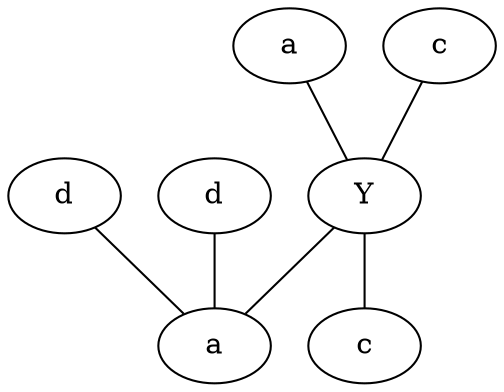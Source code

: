 graph Barry1 {
	2 [label=d]
	3 [label=a]
	4 [label=c]
	5 [label=d]
	0 [label=Y]
	1 [label=c]
	6 [label=a]
	0 -- 1
	0 -- 6
	2 -- 6
	3 -- 0
	4 -- 0
	5 -- 6
}
